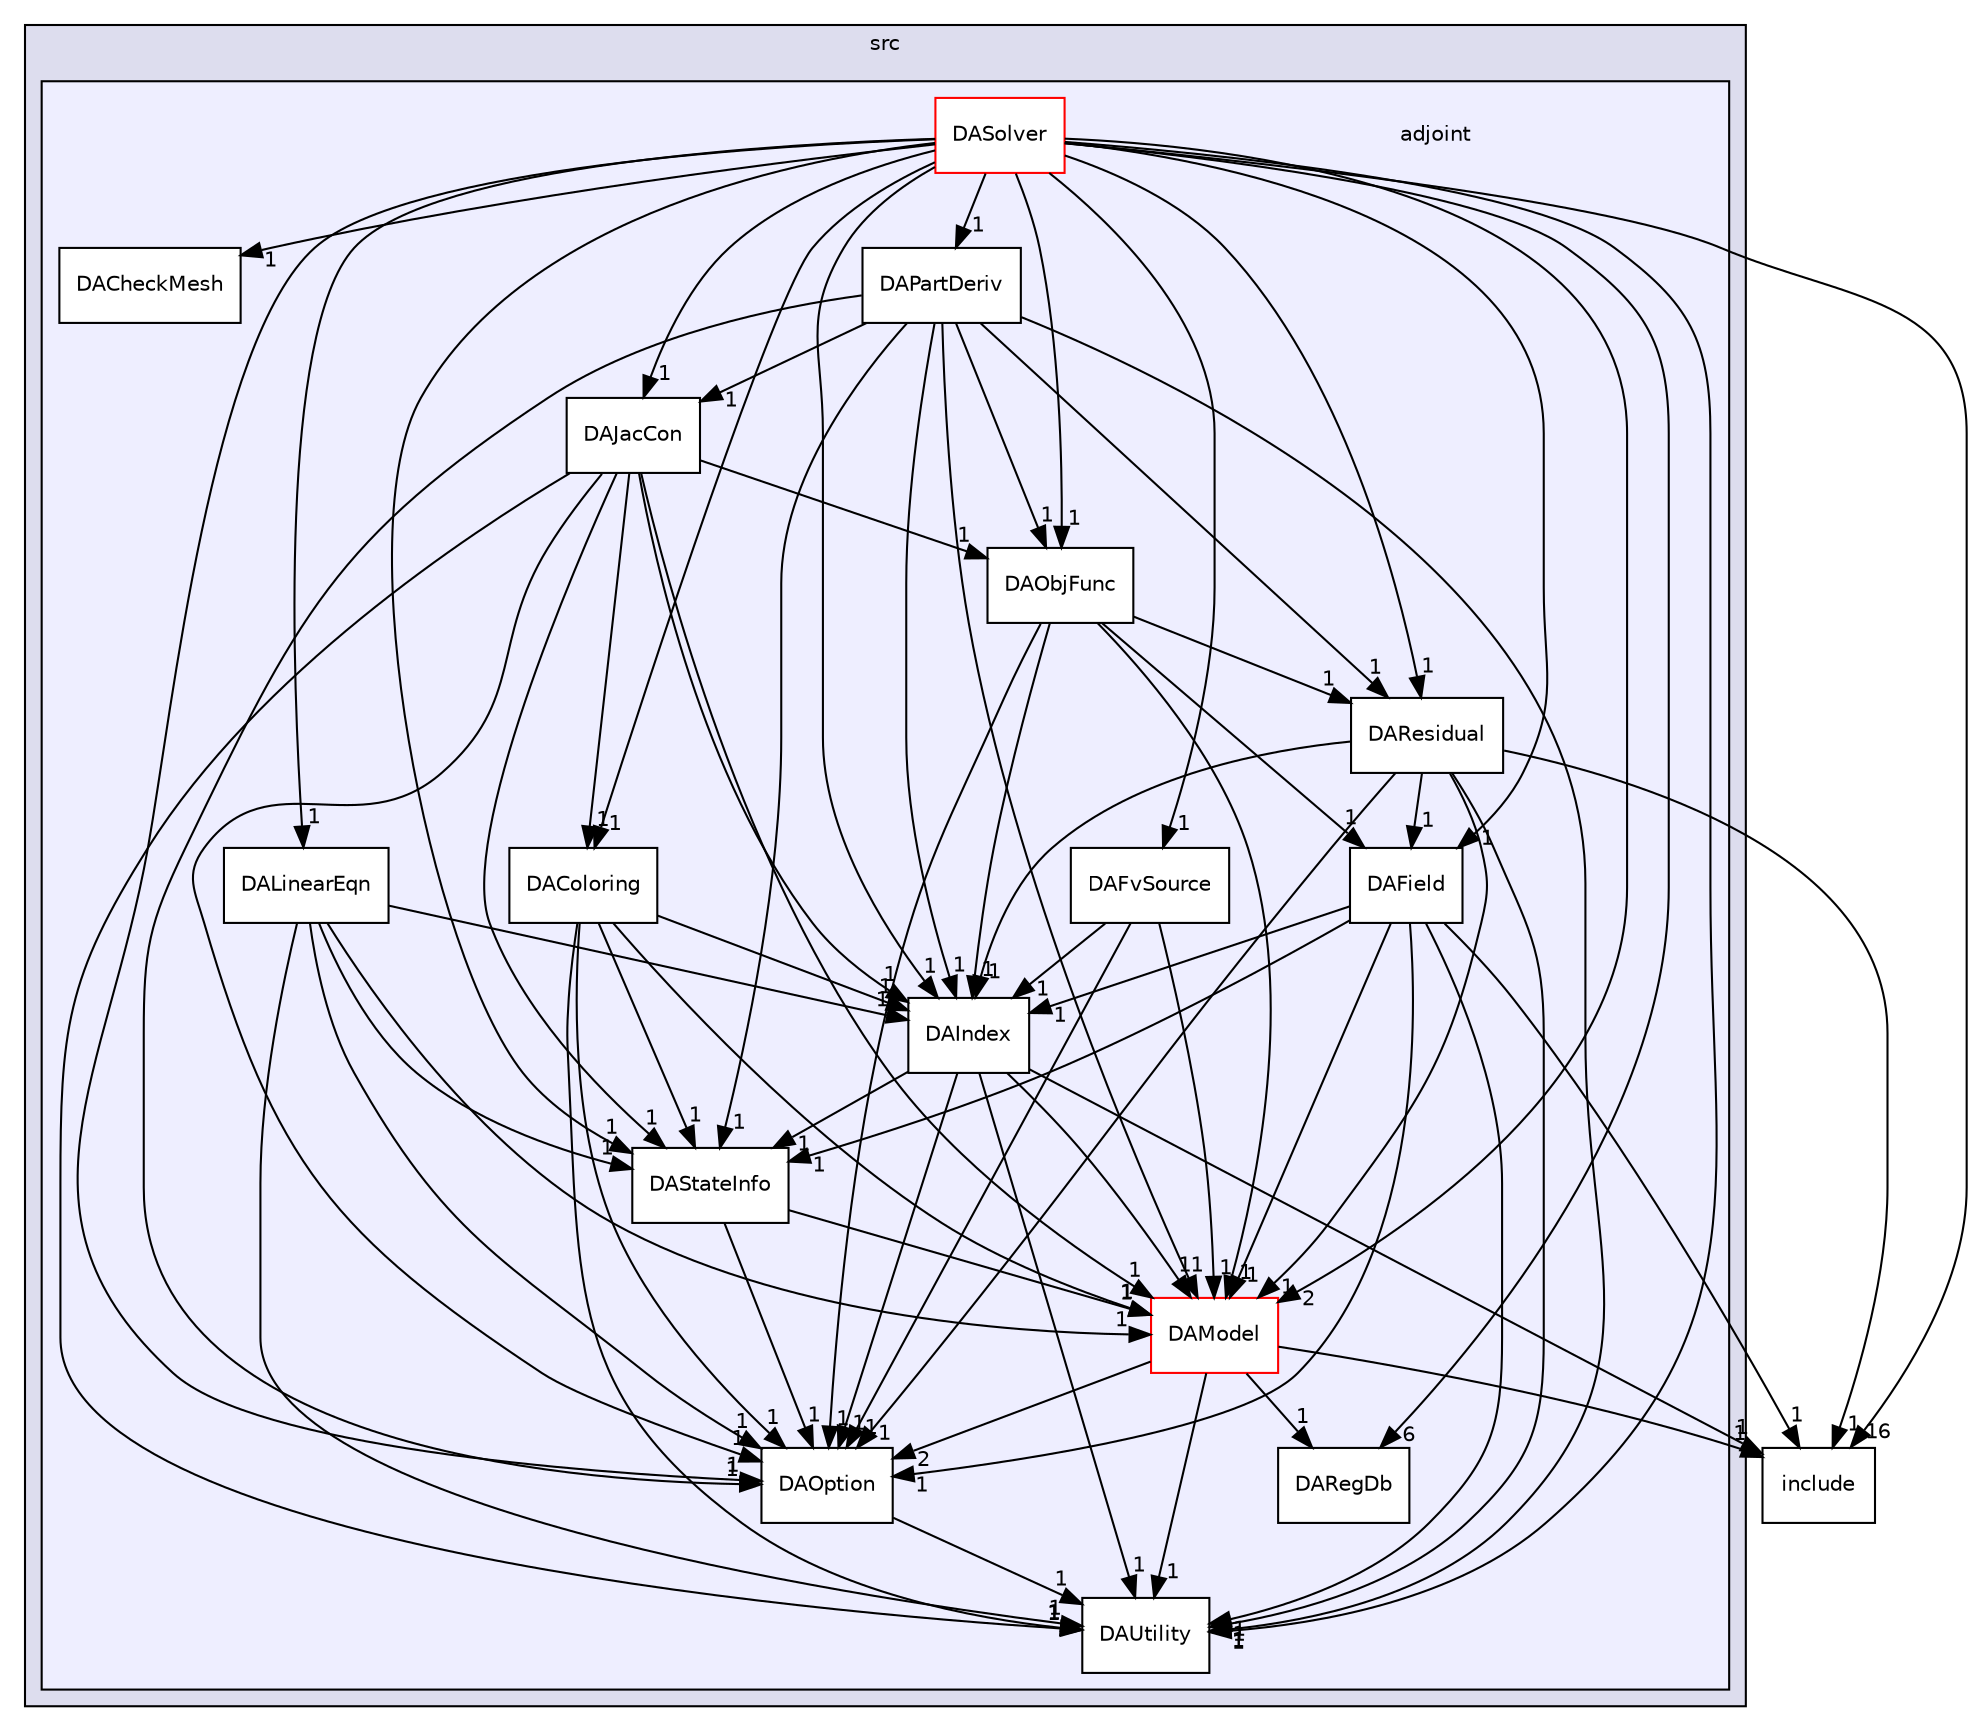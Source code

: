 digraph "dafoam/src/adjoint" {
  bgcolor=transparent;
  compound=true
  node [ fontsize="10", fontname="Helvetica"];
  edge [ labelfontsize="10", labelfontname="Helvetica"];
  subgraph clusterdir_627fd991f2d271afc2835b9eae3d66f7 {
    graph [ bgcolor="#ddddee", pencolor="black", label="src" fontname="Helvetica", fontsize="10", URL="dir_627fd991f2d271afc2835b9eae3d66f7.html"]
  subgraph clusterdir_f5514f987767675d2ddbed85ad2de067 {
    graph [ bgcolor="#eeeeff", pencolor="black", label="" URL="dir_f5514f987767675d2ddbed85ad2de067.html"];
    dir_f5514f987767675d2ddbed85ad2de067 [shape=plaintext label="adjoint"];
    dir_7dfaab634fc63cc8896540f5b8fd7101 [shape=box label="DACheckMesh" color="black" fillcolor="white" style="filled" URL="dir_7dfaab634fc63cc8896540f5b8fd7101.html"];
    dir_d7bba61336d0ae3fa13f8165f670607a [shape=box label="DAColoring" color="black" fillcolor="white" style="filled" URL="dir_d7bba61336d0ae3fa13f8165f670607a.html"];
    dir_24984e7a4463df90427d17542ba716ca [shape=box label="DAField" color="black" fillcolor="white" style="filled" URL="dir_24984e7a4463df90427d17542ba716ca.html"];
    dir_37d4c00e14491e2cf0156f920735ce15 [shape=box label="DAFvSource" color="black" fillcolor="white" style="filled" URL="dir_37d4c00e14491e2cf0156f920735ce15.html"];
    dir_2b299a9bdd8f01e49a173391b76d2ce4 [shape=box label="DAIndex" color="black" fillcolor="white" style="filled" URL="dir_2b299a9bdd8f01e49a173391b76d2ce4.html"];
    dir_1b47ee66ca9605e6da8d7ddcc8dd8097 [shape=box label="DAJacCon" color="black" fillcolor="white" style="filled" URL="dir_1b47ee66ca9605e6da8d7ddcc8dd8097.html"];
    dir_df316809daaf6cb817108934a221568a [shape=box label="DALinearEqn" color="black" fillcolor="white" style="filled" URL="dir_df316809daaf6cb817108934a221568a.html"];
    dir_0e038532d2d478fb20f067fb4c41f83e [shape=box label="DAModel" color="red" fillcolor="white" style="filled" URL="dir_0e038532d2d478fb20f067fb4c41f83e.html"];
    dir_6deb34883baad7559a309d6d28e355d1 [shape=box label="DAObjFunc" color="black" fillcolor="white" style="filled" URL="dir_6deb34883baad7559a309d6d28e355d1.html"];
    dir_3e1a3916256641cd890d01e288a238af [shape=box label="DAOption" color="black" fillcolor="white" style="filled" URL="dir_3e1a3916256641cd890d01e288a238af.html"];
    dir_768868d36e488d740752df2c9c4ec48e [shape=box label="DAPartDeriv" color="black" fillcolor="white" style="filled" URL="dir_768868d36e488d740752df2c9c4ec48e.html"];
    dir_7f5514a39c79bf07c6260b1d89aae56a [shape=box label="DARegDb" color="black" fillcolor="white" style="filled" URL="dir_7f5514a39c79bf07c6260b1d89aae56a.html"];
    dir_2d4e18846ddedc90ab15b0449b929520 [shape=box label="DAResidual" color="black" fillcolor="white" style="filled" URL="dir_2d4e18846ddedc90ab15b0449b929520.html"];
    dir_82b8d670e5d73625e2f96195d8dae3dd [shape=box label="DASolver" color="red" fillcolor="white" style="filled" URL="dir_82b8d670e5d73625e2f96195d8dae3dd.html"];
    dir_f7f086f789ecb62f27463ba7ed1d81dd [shape=box label="DAStateInfo" color="black" fillcolor="white" style="filled" URL="dir_f7f086f789ecb62f27463ba7ed1d81dd.html"];
    dir_cf971f353ff72be402d0f8c332203c9b [shape=box label="DAUtility" color="black" fillcolor="white" style="filled" URL="dir_cf971f353ff72be402d0f8c332203c9b.html"];
  }
  }
  dir_7df341fe0193531049da9f2466a34806 [shape=box label="include" URL="dir_7df341fe0193531049da9f2466a34806.html"];
  dir_f7f086f789ecb62f27463ba7ed1d81dd->dir_3e1a3916256641cd890d01e288a238af [headlabel="1", labeldistance=1.5 headhref="dir_000024_000016.html"];
  dir_f7f086f789ecb62f27463ba7ed1d81dd->dir_0e038532d2d478fb20f067fb4c41f83e [headlabel="1", labeldistance=1.5 headhref="dir_000024_000012.html"];
  dir_2b299a9bdd8f01e49a173391b76d2ce4->dir_f7f086f789ecb62f27463ba7ed1d81dd [headlabel="1", labeldistance=1.5 headhref="dir_000009_000024.html"];
  dir_2b299a9bdd8f01e49a173391b76d2ce4->dir_7df341fe0193531049da9f2466a34806 [headlabel="1", labeldistance=1.5 headhref="dir_000009_000026.html"];
  dir_2b299a9bdd8f01e49a173391b76d2ce4->dir_3e1a3916256641cd890d01e288a238af [headlabel="1", labeldistance=1.5 headhref="dir_000009_000016.html"];
  dir_2b299a9bdd8f01e49a173391b76d2ce4->dir_0e038532d2d478fb20f067fb4c41f83e [headlabel="1", labeldistance=1.5 headhref="dir_000009_000012.html"];
  dir_2b299a9bdd8f01e49a173391b76d2ce4->dir_cf971f353ff72be402d0f8c332203c9b [headlabel="1", labeldistance=1.5 headhref="dir_000009_000025.html"];
  dir_2d4e18846ddedc90ab15b0449b929520->dir_2b299a9bdd8f01e49a173391b76d2ce4 [headlabel="1", labeldistance=1.5 headhref="dir_000019_000009.html"];
  dir_2d4e18846ddedc90ab15b0449b929520->dir_7df341fe0193531049da9f2466a34806 [headlabel="1", labeldistance=1.5 headhref="dir_000019_000026.html"];
  dir_2d4e18846ddedc90ab15b0449b929520->dir_3e1a3916256641cd890d01e288a238af [headlabel="1", labeldistance=1.5 headhref="dir_000019_000016.html"];
  dir_2d4e18846ddedc90ab15b0449b929520->dir_cf971f353ff72be402d0f8c332203c9b [headlabel="1", labeldistance=1.5 headhref="dir_000019_000025.html"];
  dir_2d4e18846ddedc90ab15b0449b929520->dir_0e038532d2d478fb20f067fb4c41f83e [headlabel="1", labeldistance=1.5 headhref="dir_000019_000012.html"];
  dir_2d4e18846ddedc90ab15b0449b929520->dir_24984e7a4463df90427d17542ba716ca [headlabel="1", labeldistance=1.5 headhref="dir_000019_000007.html"];
  dir_768868d36e488d740752df2c9c4ec48e->dir_f7f086f789ecb62f27463ba7ed1d81dd [headlabel="1", labeldistance=1.5 headhref="dir_000017_000024.html"];
  dir_768868d36e488d740752df2c9c4ec48e->dir_2b299a9bdd8f01e49a173391b76d2ce4 [headlabel="1", labeldistance=1.5 headhref="dir_000017_000009.html"];
  dir_768868d36e488d740752df2c9c4ec48e->dir_2d4e18846ddedc90ab15b0449b929520 [headlabel="1", labeldistance=1.5 headhref="dir_000017_000019.html"];
  dir_768868d36e488d740752df2c9c4ec48e->dir_3e1a3916256641cd890d01e288a238af [headlabel="1", labeldistance=1.5 headhref="dir_000017_000016.html"];
  dir_768868d36e488d740752df2c9c4ec48e->dir_6deb34883baad7559a309d6d28e355d1 [headlabel="1", labeldistance=1.5 headhref="dir_000017_000015.html"];
  dir_768868d36e488d740752df2c9c4ec48e->dir_0e038532d2d478fb20f067fb4c41f83e [headlabel="1", labeldistance=1.5 headhref="dir_000017_000012.html"];
  dir_768868d36e488d740752df2c9c4ec48e->dir_cf971f353ff72be402d0f8c332203c9b [headlabel="1", labeldistance=1.5 headhref="dir_000017_000025.html"];
  dir_768868d36e488d740752df2c9c4ec48e->dir_1b47ee66ca9605e6da8d7ddcc8dd8097 [headlabel="1", labeldistance=1.5 headhref="dir_000017_000010.html"];
  dir_3e1a3916256641cd890d01e288a238af->dir_cf971f353ff72be402d0f8c332203c9b [headlabel="1", labeldistance=1.5 headhref="dir_000016_000025.html"];
  dir_d7bba61336d0ae3fa13f8165f670607a->dir_f7f086f789ecb62f27463ba7ed1d81dd [headlabel="1", labeldistance=1.5 headhref="dir_000006_000024.html"];
  dir_d7bba61336d0ae3fa13f8165f670607a->dir_2b299a9bdd8f01e49a173391b76d2ce4 [headlabel="1", labeldistance=1.5 headhref="dir_000006_000009.html"];
  dir_d7bba61336d0ae3fa13f8165f670607a->dir_3e1a3916256641cd890d01e288a238af [headlabel="1", labeldistance=1.5 headhref="dir_000006_000016.html"];
  dir_d7bba61336d0ae3fa13f8165f670607a->dir_0e038532d2d478fb20f067fb4c41f83e [headlabel="1", labeldistance=1.5 headhref="dir_000006_000012.html"];
  dir_d7bba61336d0ae3fa13f8165f670607a->dir_cf971f353ff72be402d0f8c332203c9b [headlabel="1", labeldistance=1.5 headhref="dir_000006_000025.html"];
  dir_6deb34883baad7559a309d6d28e355d1->dir_2b299a9bdd8f01e49a173391b76d2ce4 [headlabel="1", labeldistance=1.5 headhref="dir_000015_000009.html"];
  dir_6deb34883baad7559a309d6d28e355d1->dir_2d4e18846ddedc90ab15b0449b929520 [headlabel="1", labeldistance=1.5 headhref="dir_000015_000019.html"];
  dir_6deb34883baad7559a309d6d28e355d1->dir_3e1a3916256641cd890d01e288a238af [headlabel="1", labeldistance=1.5 headhref="dir_000015_000016.html"];
  dir_6deb34883baad7559a309d6d28e355d1->dir_0e038532d2d478fb20f067fb4c41f83e [headlabel="1", labeldistance=1.5 headhref="dir_000015_000012.html"];
  dir_6deb34883baad7559a309d6d28e355d1->dir_24984e7a4463df90427d17542ba716ca [headlabel="1", labeldistance=1.5 headhref="dir_000015_000007.html"];
  dir_0e038532d2d478fb20f067fb4c41f83e->dir_7df341fe0193531049da9f2466a34806 [headlabel="1", labeldistance=1.5 headhref="dir_000012_000026.html"];
  dir_0e038532d2d478fb20f067fb4c41f83e->dir_7f5514a39c79bf07c6260b1d89aae56a [headlabel="1", labeldistance=1.5 headhref="dir_000012_000018.html"];
  dir_0e038532d2d478fb20f067fb4c41f83e->dir_3e1a3916256641cd890d01e288a238af [headlabel="2", labeldistance=1.5 headhref="dir_000012_000016.html"];
  dir_0e038532d2d478fb20f067fb4c41f83e->dir_cf971f353ff72be402d0f8c332203c9b [headlabel="1", labeldistance=1.5 headhref="dir_000012_000025.html"];
  dir_37d4c00e14491e2cf0156f920735ce15->dir_2b299a9bdd8f01e49a173391b76d2ce4 [headlabel="1", labeldistance=1.5 headhref="dir_000008_000009.html"];
  dir_37d4c00e14491e2cf0156f920735ce15->dir_3e1a3916256641cd890d01e288a238af [headlabel="1", labeldistance=1.5 headhref="dir_000008_000016.html"];
  dir_37d4c00e14491e2cf0156f920735ce15->dir_0e038532d2d478fb20f067fb4c41f83e [headlabel="1", labeldistance=1.5 headhref="dir_000008_000012.html"];
  dir_df316809daaf6cb817108934a221568a->dir_f7f086f789ecb62f27463ba7ed1d81dd [headlabel="1", labeldistance=1.5 headhref="dir_000011_000024.html"];
  dir_df316809daaf6cb817108934a221568a->dir_2b299a9bdd8f01e49a173391b76d2ce4 [headlabel="1", labeldistance=1.5 headhref="dir_000011_000009.html"];
  dir_df316809daaf6cb817108934a221568a->dir_3e1a3916256641cd890d01e288a238af [headlabel="1", labeldistance=1.5 headhref="dir_000011_000016.html"];
  dir_df316809daaf6cb817108934a221568a->dir_0e038532d2d478fb20f067fb4c41f83e [headlabel="1", labeldistance=1.5 headhref="dir_000011_000012.html"];
  dir_df316809daaf6cb817108934a221568a->dir_cf971f353ff72be402d0f8c332203c9b [headlabel="1", labeldistance=1.5 headhref="dir_000011_000025.html"];
  dir_24984e7a4463df90427d17542ba716ca->dir_f7f086f789ecb62f27463ba7ed1d81dd [headlabel="1", labeldistance=1.5 headhref="dir_000007_000024.html"];
  dir_24984e7a4463df90427d17542ba716ca->dir_2b299a9bdd8f01e49a173391b76d2ce4 [headlabel="1", labeldistance=1.5 headhref="dir_000007_000009.html"];
  dir_24984e7a4463df90427d17542ba716ca->dir_7df341fe0193531049da9f2466a34806 [headlabel="1", labeldistance=1.5 headhref="dir_000007_000026.html"];
  dir_24984e7a4463df90427d17542ba716ca->dir_3e1a3916256641cd890d01e288a238af [headlabel="1", labeldistance=1.5 headhref="dir_000007_000016.html"];
  dir_24984e7a4463df90427d17542ba716ca->dir_0e038532d2d478fb20f067fb4c41f83e [headlabel="1", labeldistance=1.5 headhref="dir_000007_000012.html"];
  dir_24984e7a4463df90427d17542ba716ca->dir_cf971f353ff72be402d0f8c332203c9b [headlabel="1", labeldistance=1.5 headhref="dir_000007_000025.html"];
  dir_1b47ee66ca9605e6da8d7ddcc8dd8097->dir_f7f086f789ecb62f27463ba7ed1d81dd [headlabel="1", labeldistance=1.5 headhref="dir_000010_000024.html"];
  dir_1b47ee66ca9605e6da8d7ddcc8dd8097->dir_2b299a9bdd8f01e49a173391b76d2ce4 [headlabel="1", labeldistance=1.5 headhref="dir_000010_000009.html"];
  dir_1b47ee66ca9605e6da8d7ddcc8dd8097->dir_3e1a3916256641cd890d01e288a238af [headlabel="1", labeldistance=1.5 headhref="dir_000010_000016.html"];
  dir_1b47ee66ca9605e6da8d7ddcc8dd8097->dir_d7bba61336d0ae3fa13f8165f670607a [headlabel="1", labeldistance=1.5 headhref="dir_000010_000006.html"];
  dir_1b47ee66ca9605e6da8d7ddcc8dd8097->dir_6deb34883baad7559a309d6d28e355d1 [headlabel="1", labeldistance=1.5 headhref="dir_000010_000015.html"];
  dir_1b47ee66ca9605e6da8d7ddcc8dd8097->dir_0e038532d2d478fb20f067fb4c41f83e [headlabel="1", labeldistance=1.5 headhref="dir_000010_000012.html"];
  dir_1b47ee66ca9605e6da8d7ddcc8dd8097->dir_cf971f353ff72be402d0f8c332203c9b [headlabel="1", labeldistance=1.5 headhref="dir_000010_000025.html"];
  dir_82b8d670e5d73625e2f96195d8dae3dd->dir_7dfaab634fc63cc8896540f5b8fd7101 [headlabel="1", labeldistance=1.5 headhref="dir_000020_000005.html"];
  dir_82b8d670e5d73625e2f96195d8dae3dd->dir_f7f086f789ecb62f27463ba7ed1d81dd [headlabel="1", labeldistance=1.5 headhref="dir_000020_000024.html"];
  dir_82b8d670e5d73625e2f96195d8dae3dd->dir_2b299a9bdd8f01e49a173391b76d2ce4 [headlabel="1", labeldistance=1.5 headhref="dir_000020_000009.html"];
  dir_82b8d670e5d73625e2f96195d8dae3dd->dir_7df341fe0193531049da9f2466a34806 [headlabel="16", labeldistance=1.5 headhref="dir_000020_000026.html"];
  dir_82b8d670e5d73625e2f96195d8dae3dd->dir_7f5514a39c79bf07c6260b1d89aae56a [headlabel="6", labeldistance=1.5 headhref="dir_000020_000018.html"];
  dir_82b8d670e5d73625e2f96195d8dae3dd->dir_2d4e18846ddedc90ab15b0449b929520 [headlabel="1", labeldistance=1.5 headhref="dir_000020_000019.html"];
  dir_82b8d670e5d73625e2f96195d8dae3dd->dir_768868d36e488d740752df2c9c4ec48e [headlabel="1", labeldistance=1.5 headhref="dir_000020_000017.html"];
  dir_82b8d670e5d73625e2f96195d8dae3dd->dir_3e1a3916256641cd890d01e288a238af [headlabel="1", labeldistance=1.5 headhref="dir_000020_000016.html"];
  dir_82b8d670e5d73625e2f96195d8dae3dd->dir_d7bba61336d0ae3fa13f8165f670607a [headlabel="1", labeldistance=1.5 headhref="dir_000020_000006.html"];
  dir_82b8d670e5d73625e2f96195d8dae3dd->dir_6deb34883baad7559a309d6d28e355d1 [headlabel="1", labeldistance=1.5 headhref="dir_000020_000015.html"];
  dir_82b8d670e5d73625e2f96195d8dae3dd->dir_0e038532d2d478fb20f067fb4c41f83e [headlabel="2", labeldistance=1.5 headhref="dir_000020_000012.html"];
  dir_82b8d670e5d73625e2f96195d8dae3dd->dir_cf971f353ff72be402d0f8c332203c9b [headlabel="1", labeldistance=1.5 headhref="dir_000020_000025.html"];
  dir_82b8d670e5d73625e2f96195d8dae3dd->dir_37d4c00e14491e2cf0156f920735ce15 [headlabel="1", labeldistance=1.5 headhref="dir_000020_000008.html"];
  dir_82b8d670e5d73625e2f96195d8dae3dd->dir_df316809daaf6cb817108934a221568a [headlabel="1", labeldistance=1.5 headhref="dir_000020_000011.html"];
  dir_82b8d670e5d73625e2f96195d8dae3dd->dir_24984e7a4463df90427d17542ba716ca [headlabel="1", labeldistance=1.5 headhref="dir_000020_000007.html"];
  dir_82b8d670e5d73625e2f96195d8dae3dd->dir_1b47ee66ca9605e6da8d7ddcc8dd8097 [headlabel="1", labeldistance=1.5 headhref="dir_000020_000010.html"];
}
